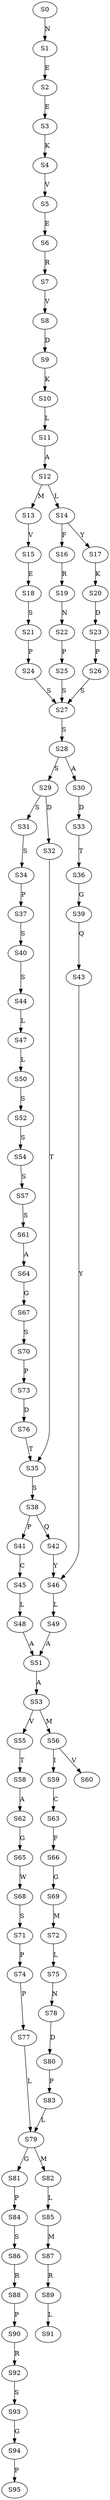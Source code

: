 strict digraph  {
	S0 -> S1 [ label = N ];
	S1 -> S2 [ label = E ];
	S2 -> S3 [ label = E ];
	S3 -> S4 [ label = K ];
	S4 -> S5 [ label = V ];
	S5 -> S6 [ label = E ];
	S6 -> S7 [ label = R ];
	S7 -> S8 [ label = V ];
	S8 -> S9 [ label = D ];
	S9 -> S10 [ label = K ];
	S10 -> S11 [ label = L ];
	S11 -> S12 [ label = A ];
	S12 -> S13 [ label = M ];
	S12 -> S14 [ label = L ];
	S13 -> S15 [ label = V ];
	S14 -> S16 [ label = F ];
	S14 -> S17 [ label = Y ];
	S15 -> S18 [ label = E ];
	S16 -> S19 [ label = R ];
	S17 -> S20 [ label = K ];
	S18 -> S21 [ label = S ];
	S19 -> S22 [ label = N ];
	S20 -> S23 [ label = D ];
	S21 -> S24 [ label = P ];
	S22 -> S25 [ label = P ];
	S23 -> S26 [ label = P ];
	S24 -> S27 [ label = S ];
	S25 -> S27 [ label = S ];
	S26 -> S27 [ label = S ];
	S27 -> S28 [ label = S ];
	S28 -> S29 [ label = S ];
	S28 -> S30 [ label = A ];
	S29 -> S31 [ label = S ];
	S29 -> S32 [ label = D ];
	S30 -> S33 [ label = D ];
	S31 -> S34 [ label = S ];
	S32 -> S35 [ label = T ];
	S33 -> S36 [ label = T ];
	S34 -> S37 [ label = P ];
	S35 -> S38 [ label = S ];
	S36 -> S39 [ label = G ];
	S37 -> S40 [ label = S ];
	S38 -> S41 [ label = P ];
	S38 -> S42 [ label = Q ];
	S39 -> S43 [ label = Q ];
	S40 -> S44 [ label = S ];
	S41 -> S45 [ label = C ];
	S42 -> S46 [ label = Y ];
	S43 -> S46 [ label = Y ];
	S44 -> S47 [ label = L ];
	S45 -> S48 [ label = L ];
	S46 -> S49 [ label = L ];
	S47 -> S50 [ label = L ];
	S48 -> S51 [ label = A ];
	S49 -> S51 [ label = A ];
	S50 -> S52 [ label = S ];
	S51 -> S53 [ label = A ];
	S52 -> S54 [ label = S ];
	S53 -> S55 [ label = V ];
	S53 -> S56 [ label = M ];
	S54 -> S57 [ label = S ];
	S55 -> S58 [ label = T ];
	S56 -> S59 [ label = I ];
	S56 -> S60 [ label = V ];
	S57 -> S61 [ label = S ];
	S58 -> S62 [ label = A ];
	S59 -> S63 [ label = C ];
	S61 -> S64 [ label = A ];
	S62 -> S65 [ label = G ];
	S63 -> S66 [ label = F ];
	S64 -> S67 [ label = G ];
	S65 -> S68 [ label = W ];
	S66 -> S69 [ label = G ];
	S67 -> S70 [ label = S ];
	S68 -> S71 [ label = S ];
	S69 -> S72 [ label = M ];
	S70 -> S73 [ label = P ];
	S71 -> S74 [ label = P ];
	S72 -> S75 [ label = L ];
	S73 -> S76 [ label = D ];
	S74 -> S77 [ label = P ];
	S75 -> S78 [ label = N ];
	S76 -> S35 [ label = T ];
	S77 -> S79 [ label = L ];
	S78 -> S80 [ label = D ];
	S79 -> S81 [ label = G ];
	S79 -> S82 [ label = M ];
	S80 -> S83 [ label = P ];
	S81 -> S84 [ label = P ];
	S82 -> S85 [ label = L ];
	S83 -> S79 [ label = L ];
	S84 -> S86 [ label = S ];
	S85 -> S87 [ label = M ];
	S86 -> S88 [ label = R ];
	S87 -> S89 [ label = R ];
	S88 -> S90 [ label = P ];
	S89 -> S91 [ label = L ];
	S90 -> S92 [ label = R ];
	S92 -> S93 [ label = S ];
	S93 -> S94 [ label = G ];
	S94 -> S95 [ label = P ];
}
